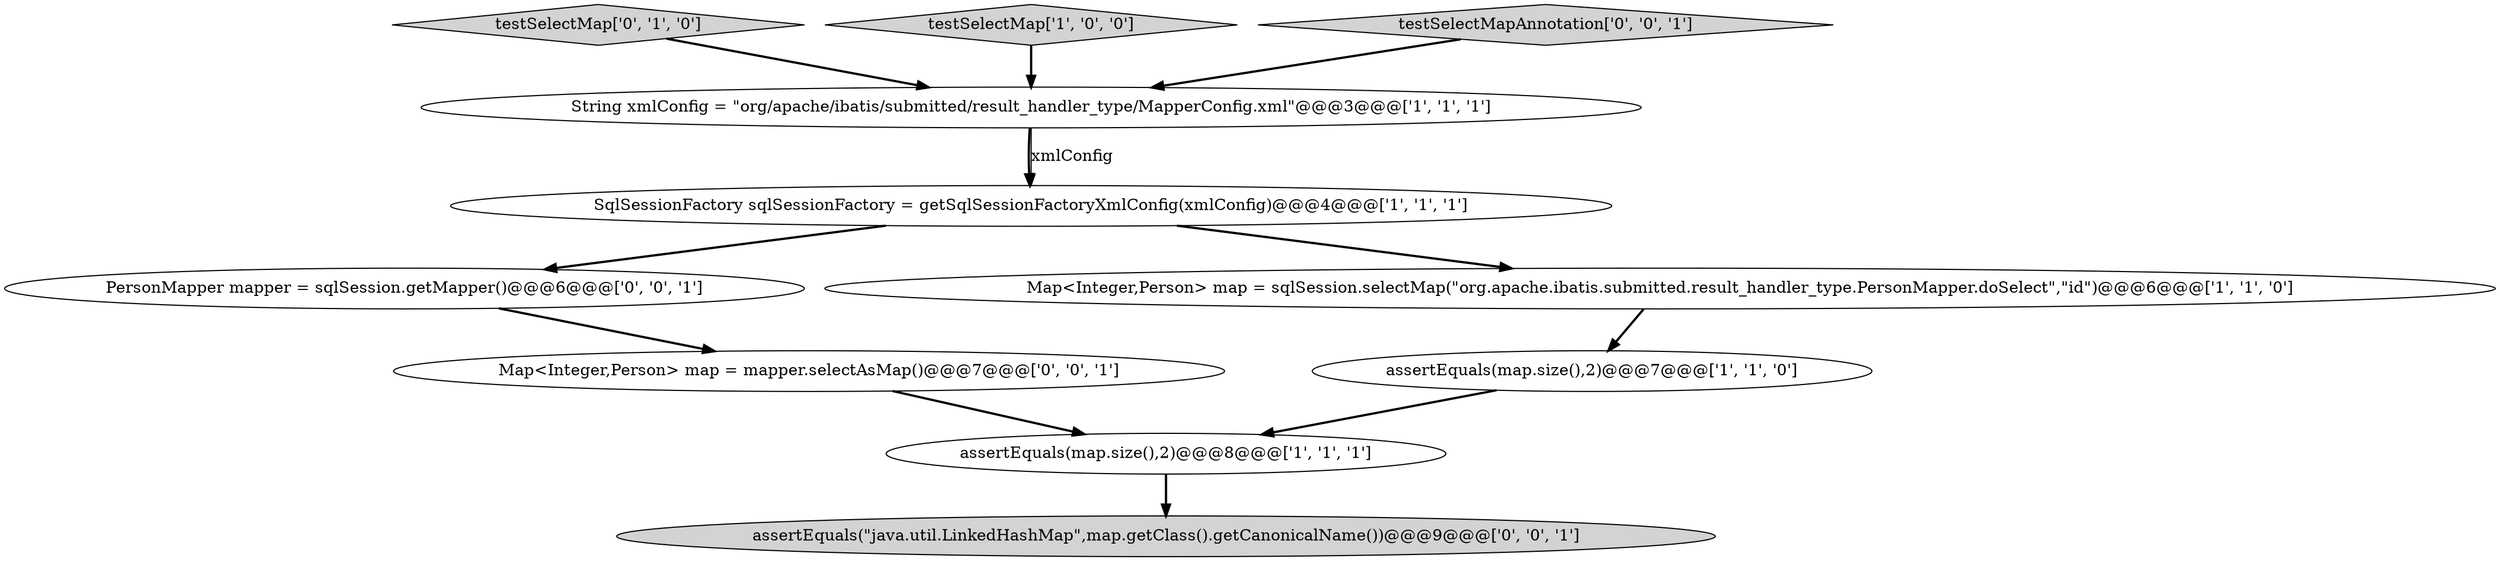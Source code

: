 digraph {
2 [style = filled, label = "assertEquals(map.size(),2)@@@7@@@['1', '1', '0']", fillcolor = white, shape = ellipse image = "AAA0AAABBB1BBB"];
0 [style = filled, label = "String xmlConfig = \"org/apache/ibatis/submitted/result_handler_type/MapperConfig.xml\"@@@3@@@['1', '1', '1']", fillcolor = white, shape = ellipse image = "AAA0AAABBB1BBB"];
7 [style = filled, label = "PersonMapper mapper = sqlSession.getMapper()@@@6@@@['0', '0', '1']", fillcolor = white, shape = ellipse image = "AAA0AAABBB3BBB"];
6 [style = filled, label = "testSelectMap['0', '1', '0']", fillcolor = lightgray, shape = diamond image = "AAA0AAABBB2BBB"];
1 [style = filled, label = "testSelectMap['1', '0', '0']", fillcolor = lightgray, shape = diamond image = "AAA0AAABBB1BBB"];
8 [style = filled, label = "testSelectMapAnnotation['0', '0', '1']", fillcolor = lightgray, shape = diamond image = "AAA0AAABBB3BBB"];
9 [style = filled, label = "assertEquals(\"java.util.LinkedHashMap\",map.getClass().getCanonicalName())@@@9@@@['0', '0', '1']", fillcolor = lightgray, shape = ellipse image = "AAA0AAABBB3BBB"];
10 [style = filled, label = "Map<Integer,Person> map = mapper.selectAsMap()@@@7@@@['0', '0', '1']", fillcolor = white, shape = ellipse image = "AAA0AAABBB3BBB"];
3 [style = filled, label = "SqlSessionFactory sqlSessionFactory = getSqlSessionFactoryXmlConfig(xmlConfig)@@@4@@@['1', '1', '1']", fillcolor = white, shape = ellipse image = "AAA0AAABBB1BBB"];
4 [style = filled, label = "Map<Integer,Person> map = sqlSession.selectMap(\"org.apache.ibatis.submitted.result_handler_type.PersonMapper.doSelect\",\"id\")@@@6@@@['1', '1', '0']", fillcolor = white, shape = ellipse image = "AAA0AAABBB1BBB"];
5 [style = filled, label = "assertEquals(map.size(),2)@@@8@@@['1', '1', '1']", fillcolor = white, shape = ellipse image = "AAA0AAABBB1BBB"];
8->0 [style = bold, label=""];
0->3 [style = bold, label=""];
6->0 [style = bold, label=""];
4->2 [style = bold, label=""];
1->0 [style = bold, label=""];
10->5 [style = bold, label=""];
5->9 [style = bold, label=""];
3->7 [style = bold, label=""];
0->3 [style = solid, label="xmlConfig"];
3->4 [style = bold, label=""];
7->10 [style = bold, label=""];
2->5 [style = bold, label=""];
}
